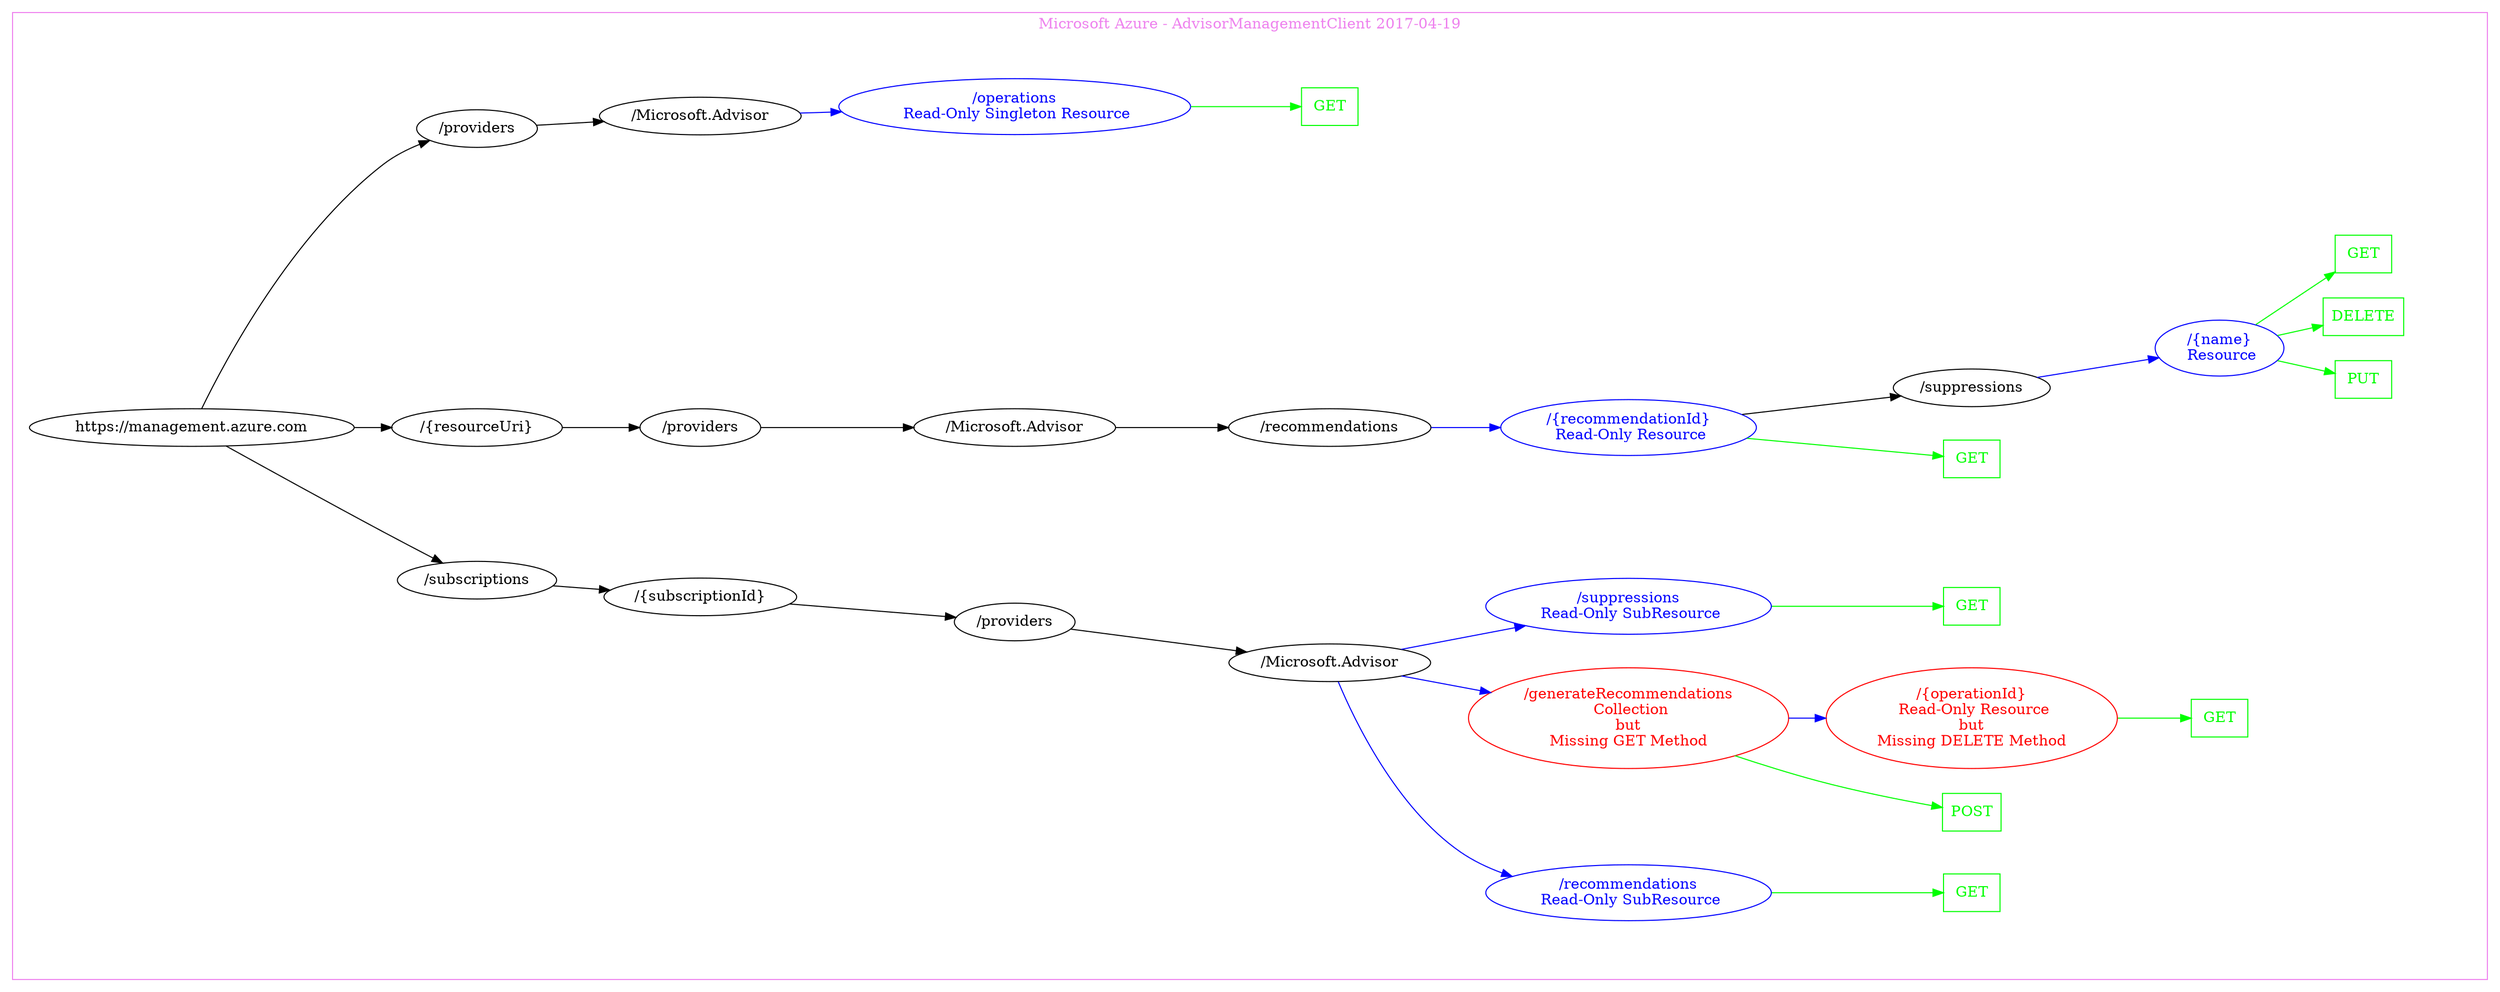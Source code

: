 digraph Cloud_Computing_REST_API {
rankdir="LR";
subgraph cluster_0 {
label="Microsoft Azure - AdvisorManagementClient 2017-04-19"
color=violet
fontcolor=violet
subgraph cluster_1 {
label=""
color=white
fontcolor=white
node1 [label="https://management.azure.com", shape="ellipse", color="black", fontcolor="black"]
node1 -> node2 [color="black", fontcolor="black"]
subgraph cluster_2 {
label=""
color=white
fontcolor=white
node2 [label="/subscriptions", shape="ellipse", color="black", fontcolor="black"]
node2 -> node3 [color="black", fontcolor="black"]
subgraph cluster_3 {
label=""
color=white
fontcolor=white
node3 [label="/{subscriptionId}", shape="ellipse", color="black", fontcolor="black"]
node3 -> node4 [color="black", fontcolor="black"]
subgraph cluster_4 {
label=""
color=white
fontcolor=white
node4 [label="/providers", shape="ellipse", color="black", fontcolor="black"]
node4 -> node5 [color="black", fontcolor="black"]
subgraph cluster_5 {
label=""
color=white
fontcolor=white
node5 [label="/Microsoft.Advisor", shape="ellipse", color="black", fontcolor="black"]
node5 -> node6 [color="blue", fontcolor="blue"]
subgraph cluster_6 {
label=""
color=white
fontcolor=white
node6 [label="/recommendations\n Read-Only SubResource", shape="ellipse", color="blue", fontcolor="blue"]
node6 -> node7 [color="green", fontcolor="green"]
subgraph cluster_7 {
label=""
color=white
fontcolor=white
node7 [label="GET", shape="box", color="green", fontcolor="green"]
}
}
node5 -> node8 [color="blue", fontcolor="blue"]
subgraph cluster_8 {
label=""
color=white
fontcolor=white
node8 [label="/generateRecommendations\n Collection\nbut\nMissing GET Method", shape="ellipse", color="red", fontcolor="red"]
node8 -> node9 [color="green", fontcolor="green"]
subgraph cluster_9 {
label=""
color=white
fontcolor=white
node9 [label="POST", shape="box", color="green", fontcolor="green"]
}
node8 -> node10 [color="blue", fontcolor="blue"]
subgraph cluster_10 {
label=""
color=white
fontcolor=white
node10 [label="/{operationId}\n Read-Only Resource\nbut\nMissing DELETE Method", shape="ellipse", color="red", fontcolor="red"]
node10 -> node11 [color="green", fontcolor="green"]
subgraph cluster_11 {
label=""
color=white
fontcolor=white
node11 [label="GET", shape="box", color="green", fontcolor="green"]
}
}
}
node5 -> node12 [color="blue", fontcolor="blue"]
subgraph cluster_12 {
label=""
color=white
fontcolor=white
node12 [label="/suppressions\n Read-Only SubResource", shape="ellipse", color="blue", fontcolor="blue"]
node12 -> node13 [color="green", fontcolor="green"]
subgraph cluster_13 {
label=""
color=white
fontcolor=white
node13 [label="GET", shape="box", color="green", fontcolor="green"]
}
}
}
}
}
}
node1 -> node14 [color="black", fontcolor="black"]
subgraph cluster_14 {
label=""
color=white
fontcolor=white
node14 [label="/{resourceUri}", shape="ellipse", color="black", fontcolor="black"]
node14 -> node15 [color="black", fontcolor="black"]
subgraph cluster_15 {
label=""
color=white
fontcolor=white
node15 [label="/providers", shape="ellipse", color="black", fontcolor="black"]
node15 -> node16 [color="black", fontcolor="black"]
subgraph cluster_16 {
label=""
color=white
fontcolor=white
node16 [label="/Microsoft.Advisor", shape="ellipse", color="black", fontcolor="black"]
node16 -> node17 [color="black", fontcolor="black"]
subgraph cluster_17 {
label=""
color=white
fontcolor=white
node17 [label="/recommendations", shape="ellipse", color="black", fontcolor="black"]
node17 -> node18 [color="blue", fontcolor="blue"]
subgraph cluster_18 {
label=""
color=white
fontcolor=white
node18 [label="/{recommendationId}\n Read-Only Resource", shape="ellipse", color="blue", fontcolor="blue"]
node18 -> node19 [color="green", fontcolor="green"]
subgraph cluster_19 {
label=""
color=white
fontcolor=white
node19 [label="GET", shape="box", color="green", fontcolor="green"]
}
node18 -> node20 [color="black", fontcolor="black"]
subgraph cluster_20 {
label=""
color=white
fontcolor=white
node20 [label="/suppressions", shape="ellipse", color="black", fontcolor="black"]
node20 -> node21 [color="blue", fontcolor="blue"]
subgraph cluster_21 {
label=""
color=white
fontcolor=white
node21 [label="/{name}\n Resource", shape="ellipse", color="blue", fontcolor="blue"]
node21 -> node22 [color="green", fontcolor="green"]
subgraph cluster_22 {
label=""
color=white
fontcolor=white
node22 [label="PUT", shape="box", color="green", fontcolor="green"]
}
node21 -> node23 [color="green", fontcolor="green"]
subgraph cluster_23 {
label=""
color=white
fontcolor=white
node23 [label="DELETE", shape="box", color="green", fontcolor="green"]
}
node21 -> node24 [color="green", fontcolor="green"]
subgraph cluster_24 {
label=""
color=white
fontcolor=white
node24 [label="GET", shape="box", color="green", fontcolor="green"]
}
}
}
}
}
}
}
}
node1 -> node25 [color="black", fontcolor="black"]
subgraph cluster_25 {
label=""
color=white
fontcolor=white
node25 [label="/providers", shape="ellipse", color="black", fontcolor="black"]
node25 -> node26 [color="black", fontcolor="black"]
subgraph cluster_26 {
label=""
color=white
fontcolor=white
node26 [label="/Microsoft.Advisor", shape="ellipse", color="black", fontcolor="black"]
node26 -> node27 [color="blue", fontcolor="blue"]
subgraph cluster_27 {
label=""
color=white
fontcolor=white
node27 [label="/operations\n Read-Only Singleton Resource", shape="ellipse", color="blue", fontcolor="blue"]
node27 -> node28 [color="green", fontcolor="green"]
subgraph cluster_28 {
label=""
color=white
fontcolor=white
node28 [label="GET", shape="box", color="green", fontcolor="green"]
}
}
}
}
}
}
}
